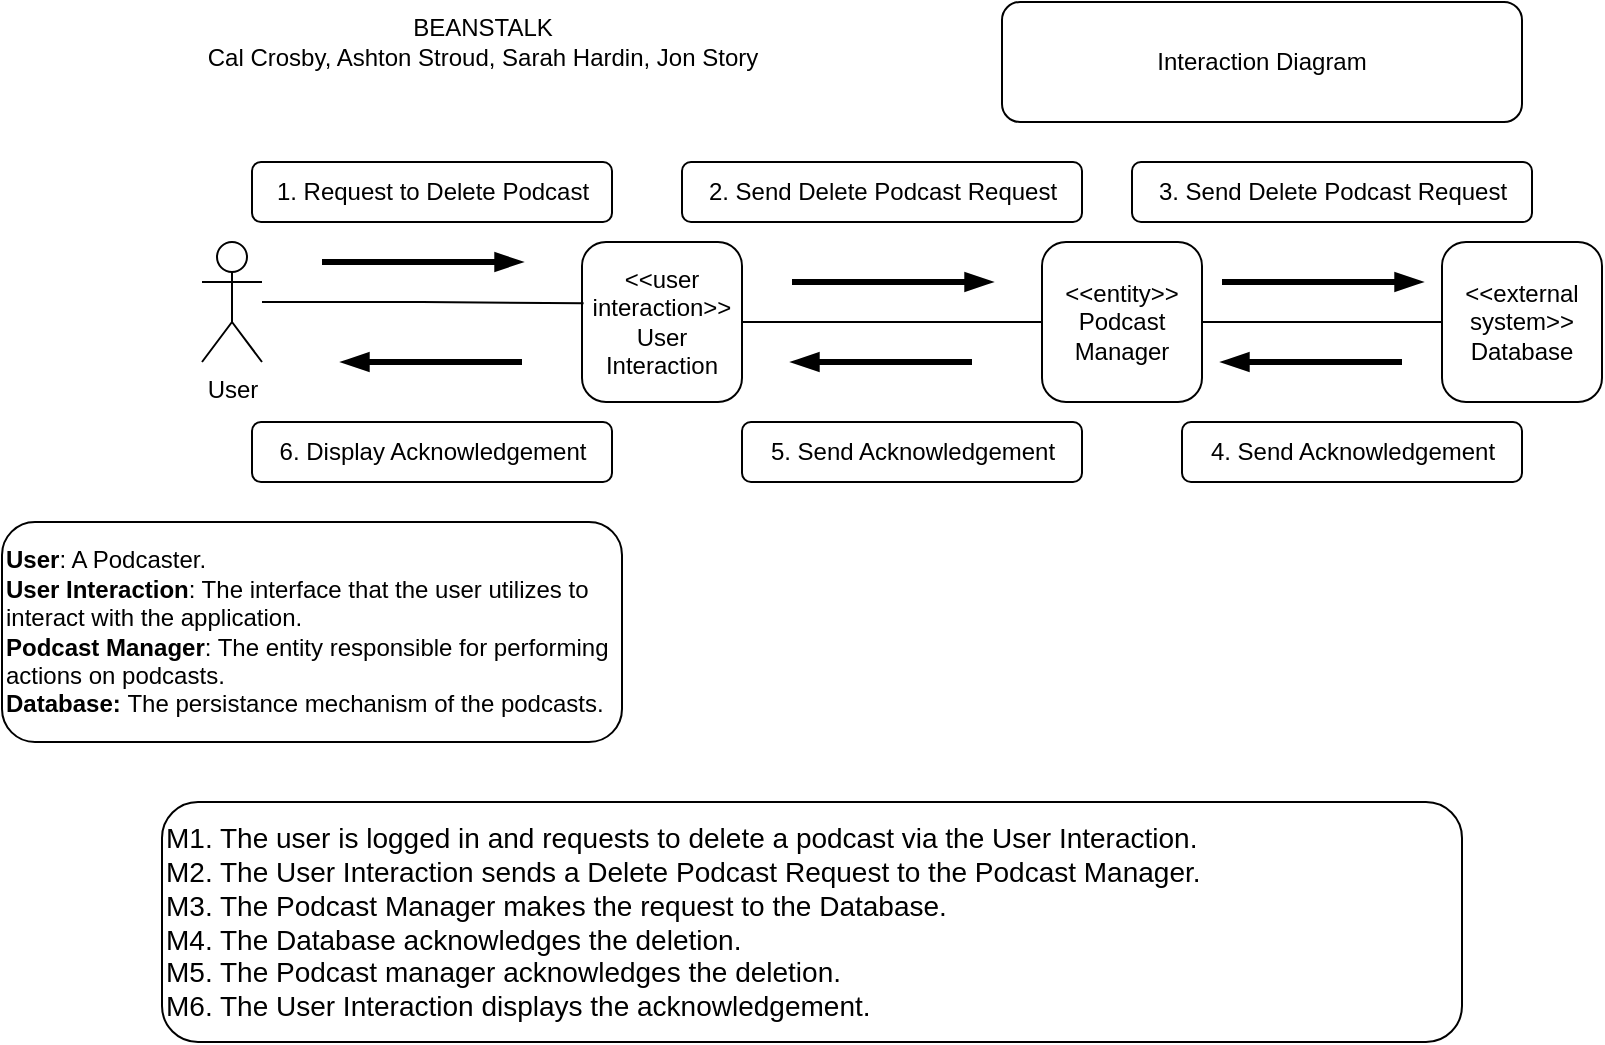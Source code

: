 <mxfile version="22.0.4" type="device">
  <diagram name="Page-1" id="3gxddhXzKKZRk-OIyxOT">
    <mxGraphModel dx="606" dy="669" grid="1" gridSize="10" guides="1" tooltips="1" connect="1" arrows="1" fold="1" page="1" pageScale="1" pageWidth="850" pageHeight="1100" math="0" shadow="0">
      <root>
        <mxCell id="0" />
        <mxCell id="1" parent="0" />
        <mxCell id="OSn7Ex0KW1HROBWdStls-2" value="Interaction Diagram" style="rounded=1;whiteSpace=wrap;html=1;" parent="1" vertex="1">
          <mxGeometry x="530" y="30" width="260" height="60" as="geometry" />
        </mxCell>
        <mxCell id="OSn7Ex0KW1HROBWdStls-3" value="&lt;span style=&quot;font-size: 14px;&quot;&gt;M1. The user is logged in and requests to delete a podcast via the User Interaction.&lt;br&gt;M2. The User Interaction sends a Delete Podcast Request to the Podcast Manager.&lt;br&gt;M3. The Podcast Manager makes the request to the Database.&lt;br&gt;M4. The Database acknowledges the deletion.&lt;br&gt;M5. The Podcast manager acknowledges the deletion.&lt;br&gt;M6. The User Interaction displays the acknowledgement.&lt;br&gt;&lt;/span&gt;" style="rounded=1;whiteSpace=wrap;html=1;align=left;" parent="1" vertex="1">
          <mxGeometry x="110" y="430" width="650" height="120" as="geometry" />
        </mxCell>
        <mxCell id="OSn7Ex0KW1HROBWdStls-4" value="&lt;b&gt;User&lt;/b&gt;: A Podcaster.&lt;br&gt;&lt;b&gt;User Interaction&lt;/b&gt;: The interface that the user utilizes to interact with the application.&lt;br&gt;&lt;b&gt;Podcast Manager&lt;/b&gt;: The entity responsible for performing actions on podcasts.&lt;br&gt;&lt;b&gt;Database:&lt;/b&gt;&amp;nbsp;The persistance mechanism of the podcasts." style="rounded=1;whiteSpace=wrap;html=1;align=left;" parent="1" vertex="1">
          <mxGeometry x="30" y="290" width="310" height="110" as="geometry" />
        </mxCell>
        <mxCell id="OSn7Ex0KW1HROBWdStls-5" value="User" style="shape=umlActor;verticalLabelPosition=bottom;verticalAlign=top;html=1;outlineConnect=0;" parent="1" vertex="1">
          <mxGeometry x="130" y="150" width="30" height="60" as="geometry" />
        </mxCell>
        <mxCell id="TZTVAIzGxuWyrAVEGopm-3" style="edgeStyle=orthogonalEdgeStyle;rounded=0;orthogonalLoop=1;jettySize=auto;html=1;entryX=0;entryY=0.5;entryDx=0;entryDy=0;endArrow=none;endFill=0;" parent="1" source="OSn7Ex0KW1HROBWdStls-6" target="TZTVAIzGxuWyrAVEGopm-1" edge="1">
          <mxGeometry relative="1" as="geometry" />
        </mxCell>
        <mxCell id="OSn7Ex0KW1HROBWdStls-6" value="&amp;lt;&amp;lt;user interaction&amp;gt;&amp;gt;&lt;br&gt;User Interaction" style="whiteSpace=wrap;html=1;aspect=fixed;rounded=1;" parent="1" vertex="1">
          <mxGeometry x="320" y="150" width="80" height="80" as="geometry" />
        </mxCell>
        <mxCell id="OSn7Ex0KW1HROBWdStls-7" style="edgeStyle=orthogonalEdgeStyle;rounded=0;orthogonalLoop=1;jettySize=auto;html=1;entryX=0.01;entryY=0.383;entryDx=0;entryDy=0;entryPerimeter=0;endArrow=none;endFill=0;" parent="1" source="OSn7Ex0KW1HROBWdStls-5" target="OSn7Ex0KW1HROBWdStls-6" edge="1">
          <mxGeometry relative="1" as="geometry" />
        </mxCell>
        <mxCell id="OSn7Ex0KW1HROBWdStls-8" value="" style="endArrow=blockThin;html=1;rounded=0;strokeWidth=3;endFill=1;" parent="1" edge="1">
          <mxGeometry width="50" height="50" relative="1" as="geometry">
            <mxPoint x="190" y="160" as="sourcePoint" />
            <mxPoint x="290" y="160" as="targetPoint" />
            <Array as="points" />
          </mxGeometry>
        </mxCell>
        <mxCell id="OSn7Ex0KW1HROBWdStls-10" value="" style="endArrow=blockThin;html=1;rounded=0;strokeWidth=3;endFill=1;" parent="1" edge="1">
          <mxGeometry width="50" height="50" relative="1" as="geometry">
            <mxPoint x="290" y="210" as="sourcePoint" />
            <mxPoint x="200" y="210" as="targetPoint" />
            <Array as="points" />
          </mxGeometry>
        </mxCell>
        <mxCell id="OSn7Ex0KW1HROBWdStls-12" value="" style="endArrow=blockThin;html=1;rounded=0;strokeWidth=3;endFill=1;" parent="1" edge="1">
          <mxGeometry width="50" height="50" relative="1" as="geometry">
            <mxPoint x="515" y="210" as="sourcePoint" />
            <mxPoint x="425" y="210" as="targetPoint" />
            <Array as="points" />
          </mxGeometry>
        </mxCell>
        <mxCell id="OSn7Ex0KW1HROBWdStls-13" value="" style="endArrow=blockThin;html=1;rounded=0;strokeWidth=3;endFill=1;" parent="1" edge="1">
          <mxGeometry width="50" height="50" relative="1" as="geometry">
            <mxPoint x="425" y="170" as="sourcePoint" />
            <mxPoint x="525" y="170" as="targetPoint" />
            <Array as="points" />
          </mxGeometry>
        </mxCell>
        <mxCell id="OSn7Ex0KW1HROBWdStls-14" value="1. Request to Delete Podcast" style="text;html=1;align=center;verticalAlign=middle;resizable=0;points=[];autosize=1;strokeColor=default;fillColor=none;rounded=1;" parent="1" vertex="1">
          <mxGeometry x="155" y="110" width="180" height="30" as="geometry" />
        </mxCell>
        <mxCell id="OSn7Ex0KW1HROBWdStls-16" value="2. Send Delete Podcast Request" style="text;html=1;align=center;verticalAlign=middle;resizable=0;points=[];autosize=1;strokeColor=default;fillColor=none;rounded=1;" parent="1" vertex="1">
          <mxGeometry x="370" y="110" width="200" height="30" as="geometry" />
        </mxCell>
        <mxCell id="OSn7Ex0KW1HROBWdStls-17" value="5. Send Acknowledgement" style="text;html=1;align=center;verticalAlign=middle;resizable=0;points=[];autosize=1;strokeColor=default;fillColor=none;rounded=1;" parent="1" vertex="1">
          <mxGeometry x="400" y="240" width="170" height="30" as="geometry" />
        </mxCell>
        <mxCell id="OSn7Ex0KW1HROBWdStls-18" value="6. Display Acknowledgement" style="text;html=1;align=center;verticalAlign=middle;resizable=0;points=[];autosize=1;strokeColor=default;fillColor=none;rounded=1;" parent="1" vertex="1">
          <mxGeometry x="155" y="240" width="180" height="30" as="geometry" />
        </mxCell>
        <mxCell id="TZTVAIzGxuWyrAVEGopm-4" style="edgeStyle=orthogonalEdgeStyle;rounded=0;orthogonalLoop=1;jettySize=auto;html=1;entryX=0;entryY=0.5;entryDx=0;entryDy=0;endArrow=none;endFill=0;" parent="1" source="TZTVAIzGxuWyrAVEGopm-1" target="TZTVAIzGxuWyrAVEGopm-2" edge="1">
          <mxGeometry relative="1" as="geometry" />
        </mxCell>
        <mxCell id="TZTVAIzGxuWyrAVEGopm-1" value="&amp;lt;&amp;lt;entity&amp;gt;&amp;gt;&lt;br&gt;Podcast Manager" style="whiteSpace=wrap;html=1;aspect=fixed;rounded=1;" parent="1" vertex="1">
          <mxGeometry x="550" y="150" width="80" height="80" as="geometry" />
        </mxCell>
        <mxCell id="TZTVAIzGxuWyrAVEGopm-2" value="&amp;lt;&amp;lt;external system&amp;gt;&amp;gt;&lt;br&gt;Database" style="whiteSpace=wrap;html=1;aspect=fixed;rounded=1;" parent="1" vertex="1">
          <mxGeometry x="750" y="150" width="80" height="80" as="geometry" />
        </mxCell>
        <mxCell id="TZTVAIzGxuWyrAVEGopm-5" value="" style="endArrow=blockThin;html=1;rounded=0;strokeWidth=3;endFill=1;" parent="1" edge="1">
          <mxGeometry width="50" height="50" relative="1" as="geometry">
            <mxPoint x="640" y="170" as="sourcePoint" />
            <mxPoint x="740" y="170" as="targetPoint" />
            <Array as="points" />
          </mxGeometry>
        </mxCell>
        <mxCell id="TZTVAIzGxuWyrAVEGopm-6" value="" style="endArrow=blockThin;html=1;rounded=0;strokeWidth=3;endFill=1;" parent="1" edge="1">
          <mxGeometry width="50" height="50" relative="1" as="geometry">
            <mxPoint x="730" y="210" as="sourcePoint" />
            <mxPoint x="640" y="210" as="targetPoint" />
            <Array as="points" />
          </mxGeometry>
        </mxCell>
        <mxCell id="TZTVAIzGxuWyrAVEGopm-7" value="3. Send Delete Podcast Request" style="text;html=1;align=center;verticalAlign=middle;resizable=0;points=[];autosize=1;strokeColor=default;fillColor=none;rounded=1;" parent="1" vertex="1">
          <mxGeometry x="595" y="110" width="200" height="30" as="geometry" />
        </mxCell>
        <mxCell id="TZTVAIzGxuWyrAVEGopm-8" value="4. Send Acknowledgement" style="text;html=1;align=center;verticalAlign=middle;resizable=0;points=[];autosize=1;strokeColor=default;fillColor=none;rounded=1;" parent="1" vertex="1">
          <mxGeometry x="620" y="240" width="170" height="30" as="geometry" />
        </mxCell>
        <mxCell id="TZTVAIzGxuWyrAVEGopm-9" value="BEANSTALK&lt;br&gt;Cal Crosby, Ashton Stroud, Sarah Hardin, Jon Story" style="text;html=1;align=center;verticalAlign=middle;resizable=0;points=[];autosize=1;strokeColor=none;fillColor=none;" parent="1" vertex="1">
          <mxGeometry x="120" y="30" width="300" height="40" as="geometry" />
        </mxCell>
      </root>
    </mxGraphModel>
  </diagram>
</mxfile>
